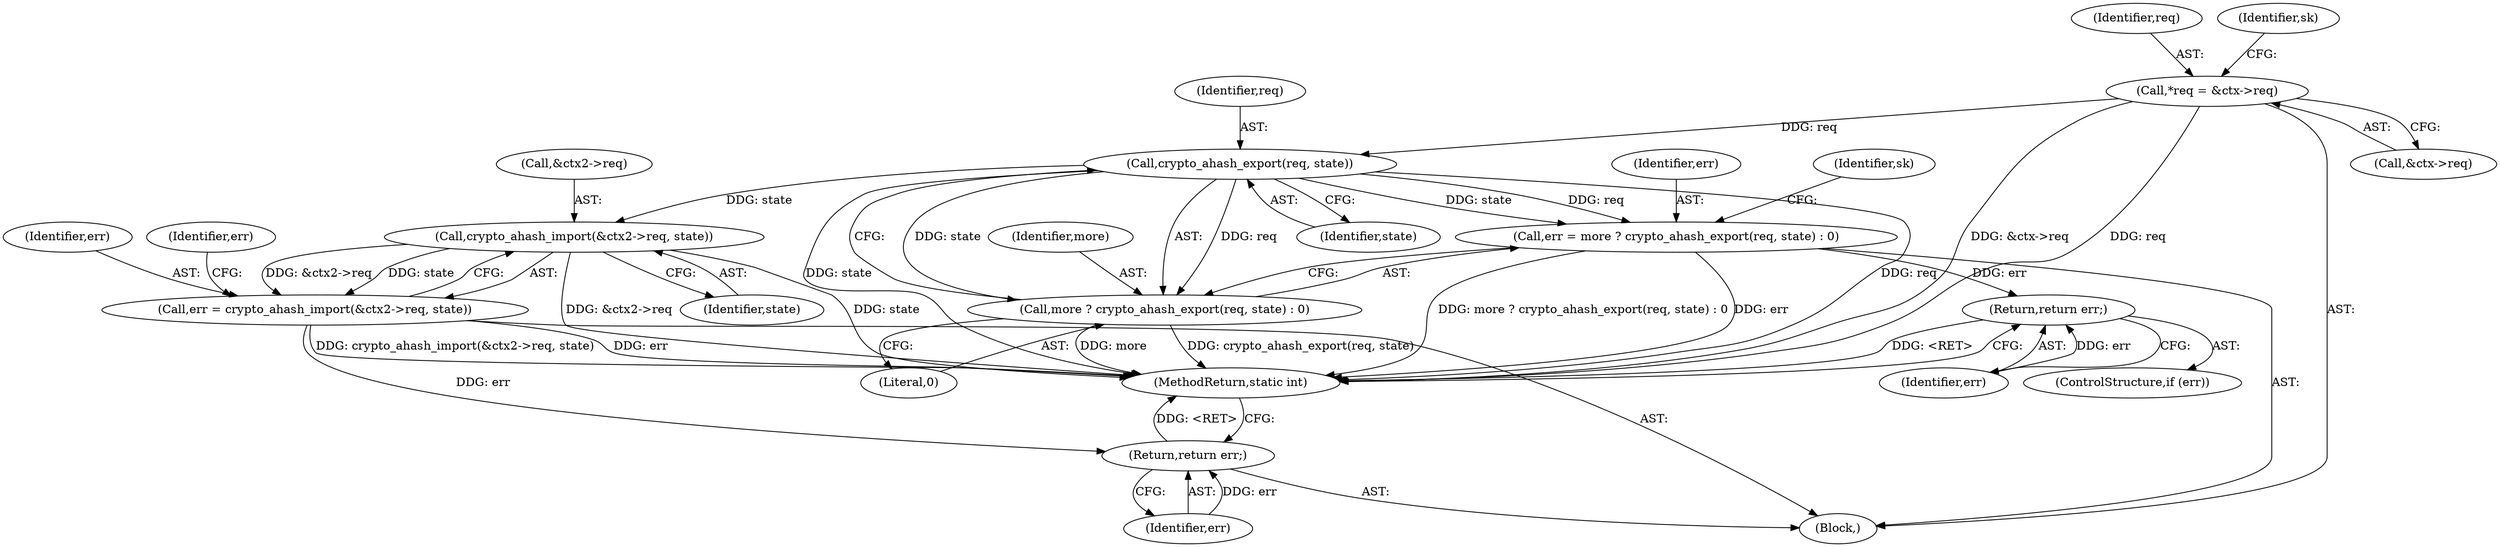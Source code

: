 digraph "0_linux_4afa5f9617927453ac04b24b584f6c718dfb4f45@API" {
"1000146" [label="(Call,crypto_ahash_export(req, state))"];
"1000123" [label="(Call,*req = &ctx->req)"];
"1000142" [label="(Call,err = more ? crypto_ahash_export(req, state) : 0)"];
"1000154" [label="(Return,return err;)"];
"1000144" [label="(Call,more ? crypto_ahash_export(req, state) : 0)"];
"1000193" [label="(Call,crypto_ahash_import(&ctx2->req, state))"];
"1000191" [label="(Call,err = crypto_ahash_import(&ctx2->req, state))"];
"1000206" [label="(Return,return err;)"];
"1000123" [label="(Call,*req = &ctx->req)"];
"1000146" [label="(Call,crypto_ahash_export(req, state))"];
"1000145" [label="(Identifier,more)"];
"1000192" [label="(Identifier,err)"];
"1000142" [label="(Call,err = more ? crypto_ahash_export(req, state) : 0)"];
"1000193" [label="(Call,crypto_ahash_import(&ctx2->req, state))"];
"1000155" [label="(Identifier,err)"];
"1000206" [label="(Return,return err;)"];
"1000144" [label="(Call,more ? crypto_ahash_export(req, state) : 0)"];
"1000124" [label="(Identifier,req)"];
"1000136" [label="(Identifier,sk)"];
"1000143" [label="(Identifier,err)"];
"1000152" [label="(ControlStructure,if (err))"];
"1000147" [label="(Identifier,req)"];
"1000194" [label="(Call,&ctx2->req)"];
"1000148" [label="(Identifier,state)"];
"1000125" [label="(Call,&ctx->req)"];
"1000198" [label="(Identifier,state)"];
"1000208" [label="(MethodReturn,static int)"];
"1000191" [label="(Call,err = crypto_ahash_import(&ctx2->req, state))"];
"1000149" [label="(Literal,0)"];
"1000207" [label="(Identifier,err)"];
"1000151" [label="(Identifier,sk)"];
"1000104" [label="(Block,)"];
"1000154" [label="(Return,return err;)"];
"1000200" [label="(Identifier,err)"];
"1000146" -> "1000144"  [label="AST: "];
"1000146" -> "1000148"  [label="CFG: "];
"1000147" -> "1000146"  [label="AST: "];
"1000148" -> "1000146"  [label="AST: "];
"1000144" -> "1000146"  [label="CFG: "];
"1000146" -> "1000208"  [label="DDG: state"];
"1000146" -> "1000208"  [label="DDG: req"];
"1000146" -> "1000142"  [label="DDG: req"];
"1000146" -> "1000142"  [label="DDG: state"];
"1000146" -> "1000144"  [label="DDG: req"];
"1000146" -> "1000144"  [label="DDG: state"];
"1000123" -> "1000146"  [label="DDG: req"];
"1000146" -> "1000193"  [label="DDG: state"];
"1000123" -> "1000104"  [label="AST: "];
"1000123" -> "1000125"  [label="CFG: "];
"1000124" -> "1000123"  [label="AST: "];
"1000125" -> "1000123"  [label="AST: "];
"1000136" -> "1000123"  [label="CFG: "];
"1000123" -> "1000208"  [label="DDG: &ctx->req"];
"1000123" -> "1000208"  [label="DDG: req"];
"1000142" -> "1000104"  [label="AST: "];
"1000142" -> "1000144"  [label="CFG: "];
"1000143" -> "1000142"  [label="AST: "];
"1000144" -> "1000142"  [label="AST: "];
"1000151" -> "1000142"  [label="CFG: "];
"1000142" -> "1000208"  [label="DDG: more ? crypto_ahash_export(req, state) : 0"];
"1000142" -> "1000208"  [label="DDG: err"];
"1000142" -> "1000154"  [label="DDG: err"];
"1000154" -> "1000152"  [label="AST: "];
"1000154" -> "1000155"  [label="CFG: "];
"1000155" -> "1000154"  [label="AST: "];
"1000208" -> "1000154"  [label="CFG: "];
"1000154" -> "1000208"  [label="DDG: <RET>"];
"1000155" -> "1000154"  [label="DDG: err"];
"1000144" -> "1000149"  [label="CFG: "];
"1000145" -> "1000144"  [label="AST: "];
"1000149" -> "1000144"  [label="AST: "];
"1000144" -> "1000208"  [label="DDG: more"];
"1000144" -> "1000208"  [label="DDG: crypto_ahash_export(req, state)"];
"1000193" -> "1000191"  [label="AST: "];
"1000193" -> "1000198"  [label="CFG: "];
"1000194" -> "1000193"  [label="AST: "];
"1000198" -> "1000193"  [label="AST: "];
"1000191" -> "1000193"  [label="CFG: "];
"1000193" -> "1000208"  [label="DDG: &ctx2->req"];
"1000193" -> "1000208"  [label="DDG: state"];
"1000193" -> "1000191"  [label="DDG: &ctx2->req"];
"1000193" -> "1000191"  [label="DDG: state"];
"1000191" -> "1000104"  [label="AST: "];
"1000192" -> "1000191"  [label="AST: "];
"1000200" -> "1000191"  [label="CFG: "];
"1000191" -> "1000208"  [label="DDG: crypto_ahash_import(&ctx2->req, state)"];
"1000191" -> "1000208"  [label="DDG: err"];
"1000191" -> "1000206"  [label="DDG: err"];
"1000206" -> "1000104"  [label="AST: "];
"1000206" -> "1000207"  [label="CFG: "];
"1000207" -> "1000206"  [label="AST: "];
"1000208" -> "1000206"  [label="CFG: "];
"1000206" -> "1000208"  [label="DDG: <RET>"];
"1000207" -> "1000206"  [label="DDG: err"];
}
